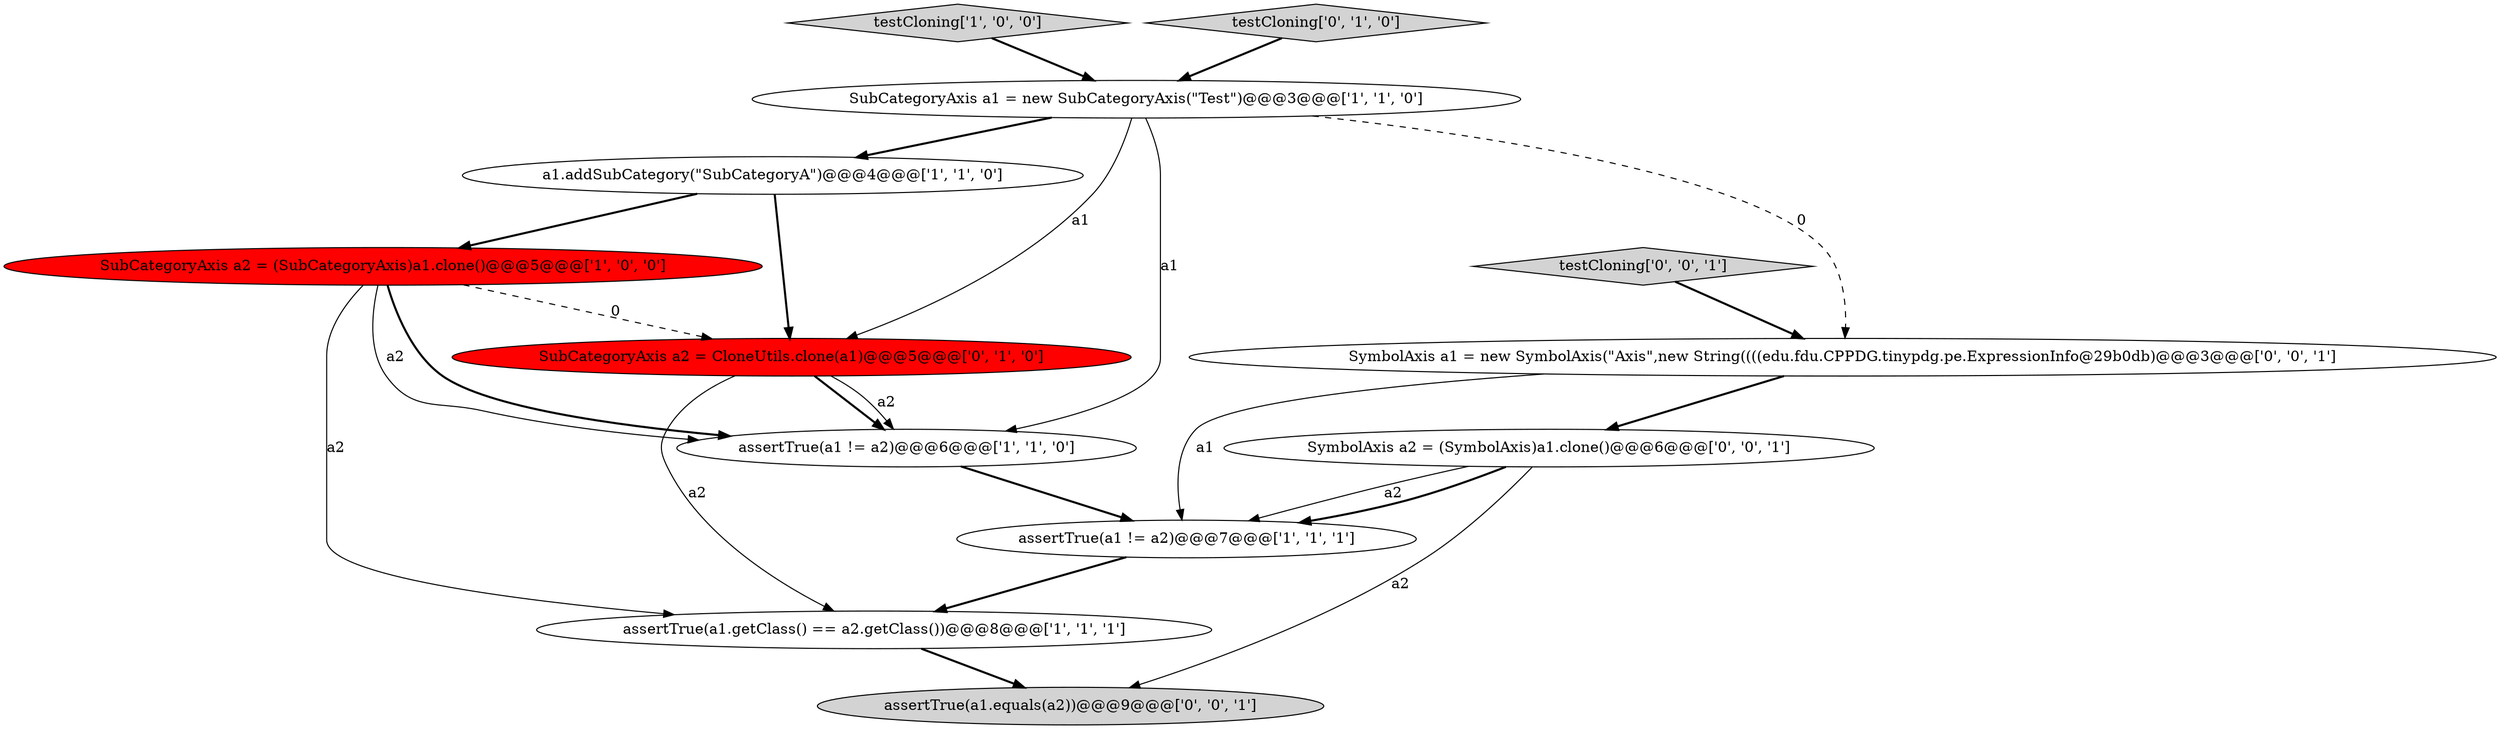 digraph {
0 [style = filled, label = "SubCategoryAxis a2 = (SubCategoryAxis)a1.clone()@@@5@@@['1', '0', '0']", fillcolor = red, shape = ellipse image = "AAA1AAABBB1BBB"];
2 [style = filled, label = "assertTrue(a1 != a2)@@@7@@@['1', '1', '1']", fillcolor = white, shape = ellipse image = "AAA0AAABBB1BBB"];
1 [style = filled, label = "testCloning['1', '0', '0']", fillcolor = lightgray, shape = diamond image = "AAA0AAABBB1BBB"];
3 [style = filled, label = "assertTrue(a1 != a2)@@@6@@@['1', '1', '0']", fillcolor = white, shape = ellipse image = "AAA0AAABBB1BBB"];
5 [style = filled, label = "a1.addSubCategory(\"SubCategoryA\")@@@4@@@['1', '1', '0']", fillcolor = white, shape = ellipse image = "AAA0AAABBB1BBB"];
11 [style = filled, label = "assertTrue(a1.equals(a2))@@@9@@@['0', '0', '1']", fillcolor = lightgray, shape = ellipse image = "AAA0AAABBB3BBB"];
4 [style = filled, label = "SubCategoryAxis a1 = new SubCategoryAxis(\"Test\")@@@3@@@['1', '1', '0']", fillcolor = white, shape = ellipse image = "AAA0AAABBB1BBB"];
10 [style = filled, label = "SymbolAxis a2 = (SymbolAxis)a1.clone()@@@6@@@['0', '0', '1']", fillcolor = white, shape = ellipse image = "AAA0AAABBB3BBB"];
6 [style = filled, label = "assertTrue(a1.getClass() == a2.getClass())@@@8@@@['1', '1', '1']", fillcolor = white, shape = ellipse image = "AAA0AAABBB1BBB"];
8 [style = filled, label = "SubCategoryAxis a2 = CloneUtils.clone(a1)@@@5@@@['0', '1', '0']", fillcolor = red, shape = ellipse image = "AAA1AAABBB2BBB"];
7 [style = filled, label = "testCloning['0', '1', '0']", fillcolor = lightgray, shape = diamond image = "AAA0AAABBB2BBB"];
12 [style = filled, label = "SymbolAxis a1 = new SymbolAxis(\"Axis\",new String((((edu.fdu.CPPDG.tinypdg.pe.ExpressionInfo@29b0db)@@@3@@@['0', '0', '1']", fillcolor = white, shape = ellipse image = "AAA0AAABBB3BBB"];
9 [style = filled, label = "testCloning['0', '0', '1']", fillcolor = lightgray, shape = diamond image = "AAA0AAABBB3BBB"];
0->3 [style = bold, label=""];
4->3 [style = solid, label="a1"];
10->11 [style = solid, label="a2"];
5->8 [style = bold, label=""];
1->4 [style = bold, label=""];
8->6 [style = solid, label="a2"];
2->6 [style = bold, label=""];
8->3 [style = bold, label=""];
0->6 [style = solid, label="a2"];
12->2 [style = solid, label="a1"];
8->3 [style = solid, label="a2"];
7->4 [style = bold, label=""];
4->12 [style = dashed, label="0"];
4->8 [style = solid, label="a1"];
12->10 [style = bold, label=""];
3->2 [style = bold, label=""];
5->0 [style = bold, label=""];
10->2 [style = solid, label="a2"];
6->11 [style = bold, label=""];
0->8 [style = dashed, label="0"];
10->2 [style = bold, label=""];
9->12 [style = bold, label=""];
4->5 [style = bold, label=""];
0->3 [style = solid, label="a2"];
}
